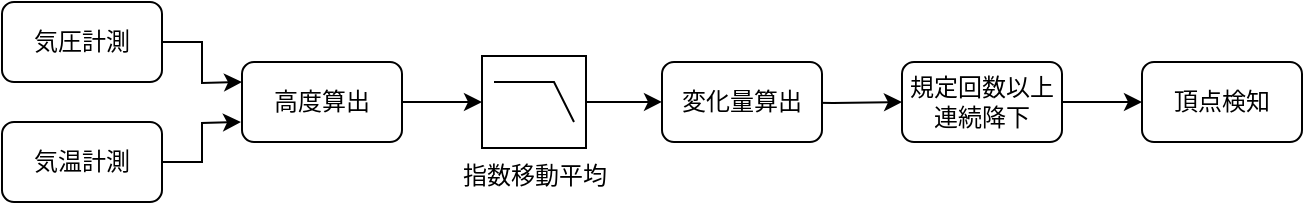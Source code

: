 <mxfile version="21.4.0" type="device">
  <diagram name="ページ1" id="iIt7GonljWwSr-FSgN26">
    <mxGraphModel dx="989" dy="577" grid="1" gridSize="10" guides="1" tooltips="1" connect="1" arrows="1" fold="1" page="1" pageScale="1" pageWidth="827" pageHeight="1169" math="0" shadow="0">
      <root>
        <mxCell id="0" />
        <mxCell id="1" parent="0" />
        <mxCell id="azLUQ-ruj2beEqADw0ZW-6" style="edgeStyle=orthogonalEdgeStyle;rounded=0;orthogonalLoop=1;jettySize=auto;html=1;exitX=1;exitY=0.5;exitDx=0;exitDy=0;" edge="1" parent="1" source="azLUQ-ruj2beEqADw0ZW-16">
          <mxGeometry relative="1" as="geometry">
            <mxPoint x="160.0" y="340" as="sourcePoint" />
            <mxPoint x="200" y="360" as="targetPoint" />
          </mxGeometry>
        </mxCell>
        <mxCell id="azLUQ-ruj2beEqADw0ZW-7" style="edgeStyle=orthogonalEdgeStyle;rounded=0;orthogonalLoop=1;jettySize=auto;html=1;exitX=1;exitY=0.5;exitDx=0;exitDy=0;" edge="1" parent="1" source="azLUQ-ruj2beEqADw0ZW-17">
          <mxGeometry relative="1" as="geometry">
            <mxPoint x="159.48" y="400" as="sourcePoint" />
            <mxPoint x="199.48" y="380" as="targetPoint" />
          </mxGeometry>
        </mxCell>
        <mxCell id="azLUQ-ruj2beEqADw0ZW-31" value="" style="edgeStyle=orthogonalEdgeStyle;rounded=0;orthogonalLoop=1;jettySize=auto;html=1;" edge="1" parent="1" source="azLUQ-ruj2beEqADw0ZW-9">
          <mxGeometry relative="1" as="geometry">
            <mxPoint x="410" y="369.966" as="targetPoint" />
          </mxGeometry>
        </mxCell>
        <mxCell id="azLUQ-ruj2beEqADw0ZW-9" value="指数移動平均" style="verticalLabelPosition=bottom;shadow=0;dashed=0;align=center;html=1;verticalAlign=top;shape=mxgraph.electrical.logic_gates.lowpass_filter;" vertex="1" parent="1">
          <mxGeometry x="320" y="347" width="52" height="46" as="geometry" />
        </mxCell>
        <mxCell id="azLUQ-ruj2beEqADw0ZW-29" value="" style="edgeStyle=orthogonalEdgeStyle;rounded=0;orthogonalLoop=1;jettySize=auto;html=1;" edge="1" parent="1" source="azLUQ-ruj2beEqADw0ZW-13" target="azLUQ-ruj2beEqADw0ZW-18">
          <mxGeometry relative="1" as="geometry" />
        </mxCell>
        <mxCell id="azLUQ-ruj2beEqADw0ZW-13" value="規定回数以上&lt;br&gt;連続降下" style="rounded=1;whiteSpace=wrap;html=1;" vertex="1" parent="1">
          <mxGeometry x="530" y="350" width="80" height="40" as="geometry" />
        </mxCell>
        <mxCell id="azLUQ-ruj2beEqADw0ZW-16" value="気圧計測" style="rounded=1;whiteSpace=wrap;html=1;" vertex="1" parent="1">
          <mxGeometry x="80" y="320" width="80" height="40" as="geometry" />
        </mxCell>
        <mxCell id="azLUQ-ruj2beEqADw0ZW-17" value="気温計測" style="rounded=1;whiteSpace=wrap;html=1;" vertex="1" parent="1">
          <mxGeometry x="80" y="380" width="80" height="40" as="geometry" />
        </mxCell>
        <mxCell id="azLUQ-ruj2beEqADw0ZW-18" value="頂点検知" style="rounded=1;whiteSpace=wrap;html=1;" vertex="1" parent="1">
          <mxGeometry x="650" y="350" width="80" height="40" as="geometry" />
        </mxCell>
        <mxCell id="azLUQ-ruj2beEqADw0ZW-30" value="" style="edgeStyle=orthogonalEdgeStyle;rounded=0;orthogonalLoop=1;jettySize=auto;html=1;" edge="1" parent="1" target="azLUQ-ruj2beEqADw0ZW-13">
          <mxGeometry relative="1" as="geometry">
            <mxPoint x="460.0" y="370.0" as="sourcePoint" />
          </mxGeometry>
        </mxCell>
        <mxCell id="azLUQ-ruj2beEqADw0ZW-28" value="" style="edgeStyle=orthogonalEdgeStyle;rounded=0;orthogonalLoop=1;jettySize=auto;html=1;" edge="1" parent="1" source="azLUQ-ruj2beEqADw0ZW-27" target="azLUQ-ruj2beEqADw0ZW-9">
          <mxGeometry relative="1" as="geometry" />
        </mxCell>
        <mxCell id="azLUQ-ruj2beEqADw0ZW-27" value="高度算出" style="rounded=1;whiteSpace=wrap;html=1;" vertex="1" parent="1">
          <mxGeometry x="200" y="350" width="80" height="40" as="geometry" />
        </mxCell>
        <mxCell id="azLUQ-ruj2beEqADw0ZW-35" value="変化量算出" style="rounded=1;whiteSpace=wrap;html=1;" vertex="1" parent="1">
          <mxGeometry x="410" y="350" width="80" height="40" as="geometry" />
        </mxCell>
      </root>
    </mxGraphModel>
  </diagram>
</mxfile>
